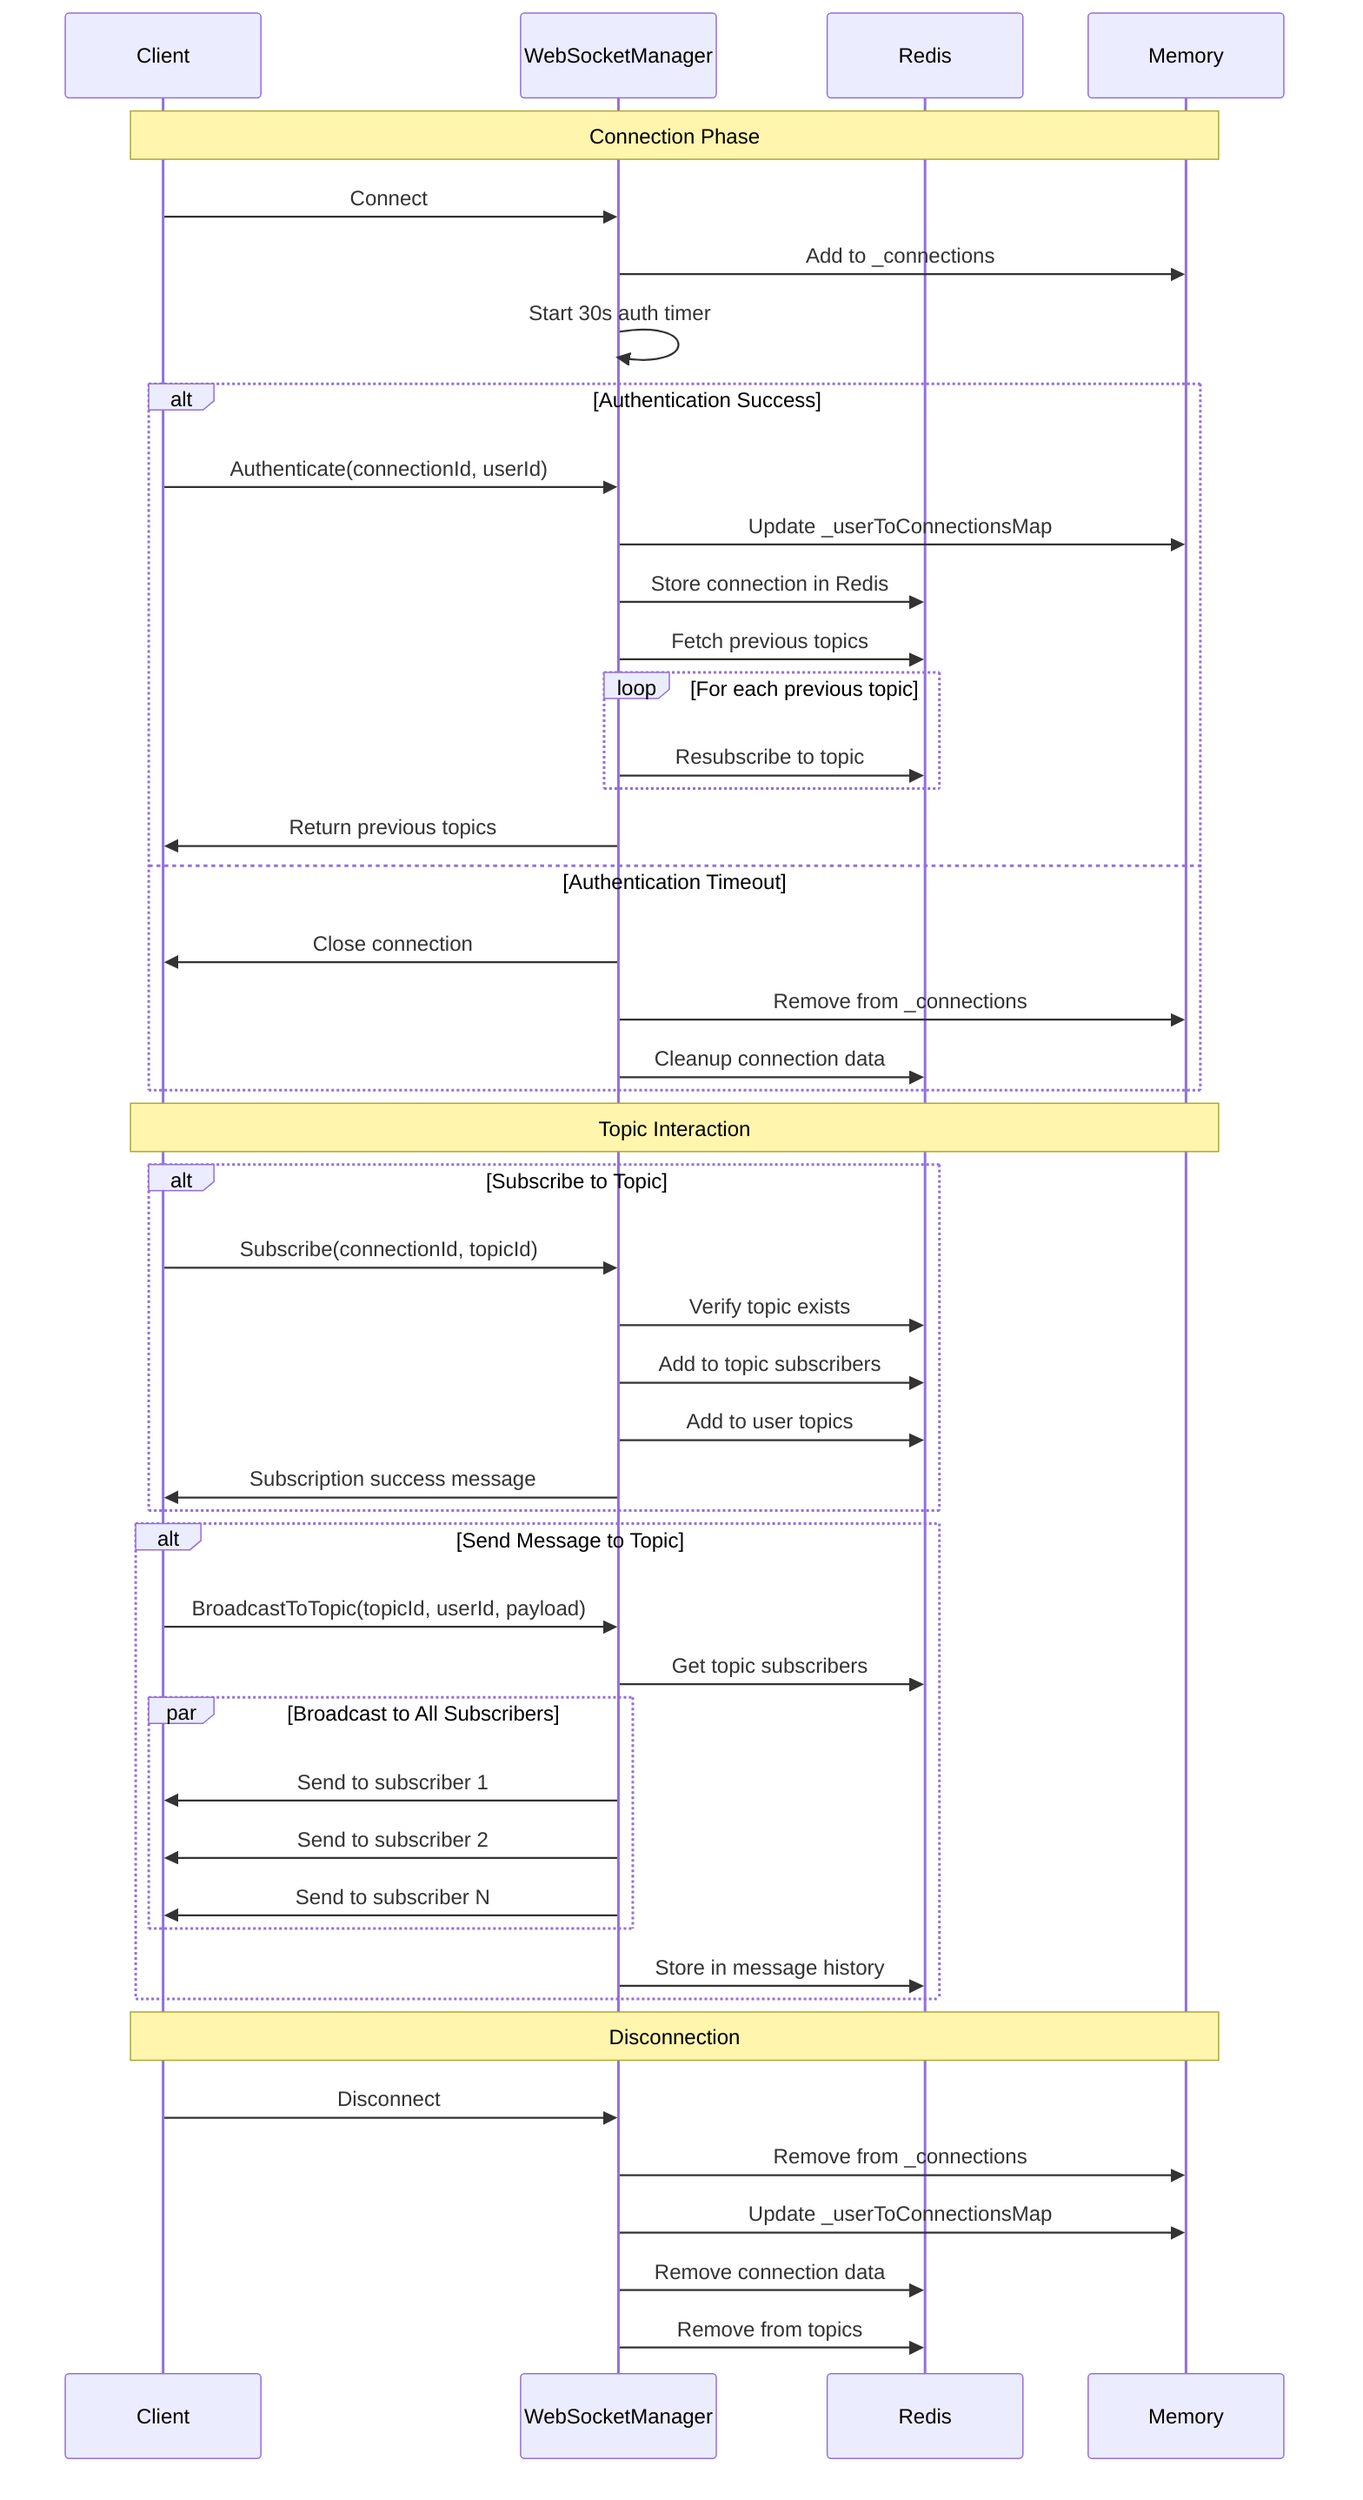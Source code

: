 sequenceDiagram
    participant Client
    participant WebSocketManager
    participant Redis
    participant Memory

    Note over Client,Memory: Connection Phase
    Client->>WebSocketManager: Connect
    WebSocketManager->>Memory: Add to _connections
    WebSocketManager->>WebSocketManager: Start 30s auth timer
    
    alt Authentication Success
        Client->>WebSocketManager: Authenticate(connectionId, userId)
        WebSocketManager->>Memory: Update _userToConnectionsMap
        WebSocketManager->>Redis: Store connection in Redis
        WebSocketManager->>Redis: Fetch previous topics
        loop For each previous topic
            WebSocketManager->>Redis: Resubscribe to topic
        end
        WebSocketManager->>Client: Return previous topics

    else Authentication Timeout
        WebSocketManager->>Client: Close connection
        WebSocketManager->>Memory: Remove from _connections
        WebSocketManager->>Redis: Cleanup connection data
    end

    Note over Client,Memory: Topic Interaction
    alt Subscribe to Topic
        Client->>WebSocketManager: Subscribe(connectionId, topicId)
        WebSocketManager->>Redis: Verify topic exists
        WebSocketManager->>Redis: Add to topic subscribers
        WebSocketManager->>Redis: Add to user topics
        WebSocketManager->>Client: Subscription success message
    end

    alt Send Message to Topic
        Client->>WebSocketManager: BroadcastToTopic(topicId, userId, payload)
        WebSocketManager->>Redis: Get topic subscribers
        par Broadcast to All Subscribers
            WebSocketManager->>Client: Send to subscriber 1
            WebSocketManager->>Client: Send to subscriber 2
            WebSocketManager->>Client: Send to subscriber N
        end
        WebSocketManager->>Redis: Store in message history
    end

    Note over Client,Memory: Disconnection
    Client->>WebSocketManager: Disconnect
    WebSocketManager->>Memory: Remove from _connections
    WebSocketManager->>Memory: Update _userToConnectionsMap
    WebSocketManager->>Redis: Remove connection data
    WebSocketManager->>Redis: Remove from topics